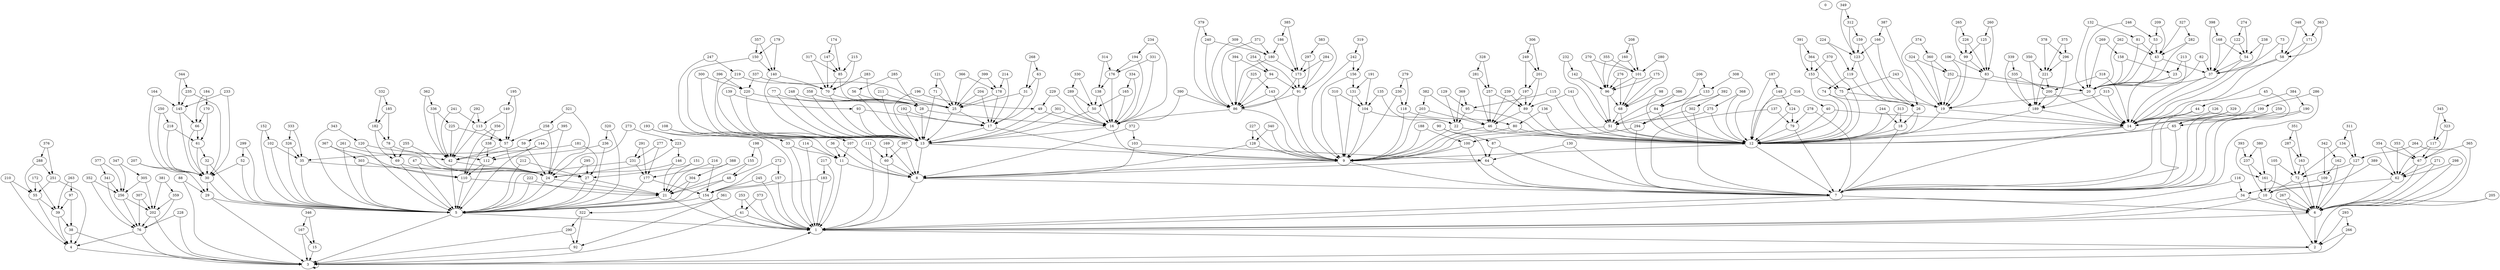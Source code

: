 digraph my_graph {
0;
1;
2;
3;
4;
5;
6;
7;
8;
9;
10;
11;
12;
13;
14;
15;
16;
17;
18;
19;
20;
21;
22;
23;
24;
25;
26;
27;
28;
29;
30;
31;
32;
33;
34;
35;
36;
37;
38;
39;
40;
41;
42;
43;
44;
45;
46;
47;
48;
49;
50;
51;
52;
53;
54;
55;
56;
57;
58;
59;
60;
61;
62;
63;
64;
65;
66;
67;
68;
69;
70;
71;
72;
73;
74;
75;
76;
77;
78;
79;
80;
81;
82;
83;
84;
85;
86;
87;
88;
89;
90;
91;
92;
93;
94;
95;
96;
97;
98;
99;
100;
101;
102;
103;
104;
105;
106;
107;
108;
109;
110;
111;
112;
113;
114;
115;
116;
117;
118;
119;
120;
121;
122;
123;
124;
125;
126;
127;
128;
129;
130;
131;
132;
133;
134;
135;
136;
137;
138;
139;
140;
141;
142;
143;
144;
145;
146;
147;
148;
149;
150;
151;
152;
153;
154;
155;
156;
157;
158;
159;
160;
161;
162;
163;
164;
165;
166;
167;
168;
169;
170;
171;
172;
173;
174;
175;
176;
177;
178;
179;
180;
181;
182;
183;
184;
185;
186;
187;
188;
189;
190;
191;
192;
193;
194;
195;
196;
197;
198;
199;
200;
201;
202;
203;
204;
205;
206;
207;
208;
209;
210;
211;
212;
213;
214;
215;
216;
217;
218;
219;
220;
221;
222;
223;
224;
225;
226;
227;
228;
229;
230;
231;
232;
233;
234;
235;
236;
237;
238;
239;
240;
241;
242;
243;
244;
245;
246;
247;
248;
249;
250;
251;
252;
253;
254;
255;
256;
257;
258;
259;
260;
261;
262;
263;
264;
265;
266;
267;
268;
269;
270;
271;
272;
273;
274;
275;
276;
277;
278;
279;
280;
281;
282;
283;
284;
285;
286;
287;
288;
289;
290;
291;
292;
293;
294;
295;
296;
297;
298;
299;
300;
301;
302;
303;
304;
305;
306;
307;
308;
309;
310;
311;
312;
313;
314;
315;
316;
317;
318;
319;
320;
321;
322;
323;
324;
325;
326;
327;
328;
329;
330;
331;
332;
333;
334;
335;
336;
337;
338;
339;
340;
341;
342;
343;
344;
345;
346;
347;
348;
349;
350;
351;
352;
353;
354;
355;
356;
357;
358;
359;
360;
361;
362;
363;
364;
365;
366;
367;
368;
369;
370;
371;
372;
373;
374;
375;
376;
377;
378;
379;
380;
381;
382;
383;
384;
385;
386;
387;
388;
389;
390;
391;
392;
393;
394;
395;
396;
397;
398;
399;
1->2
2->3
3->1
3->3
4->3
5->3
5->1
6->1
6->2
7->6
7->1
8->7
8->1
9->8
9->7
10->6
10->1
11->8
11->1
12->9
12->7
13->9
13->8
14->12
14->7
15->3
16->13
16->9
17->13
17->9
18->12
18->7
19->14
19->12
20->19
20->14
21->5
21->1
22->12
22->9
23->20
23->14
24->21
24->5
25->17
25->13
26->18
26->12
27->21
27->5
28->16
28->13
29->5
29->3
30->29
30->5
31->25
31->17
32->30
32->5
33->11
33->1
34->6
34->1
35->27
35->5
36->11
36->8
37->20
37->14
38->4
38->3
39->38
39->4
40->14
40->12
41->3
41->1
42->24
42->5
43->37
43->20
44->14
44->7
45->44
45->7
46->12
46->9
47->24
47->5
48->21
48->5
49->16
49->13
50->16
50->13
51->12
51->9
52->30
52->5
53->43
53->20
54->37
54->14
55->39
55->4
56->28
56->13
57->42
57->24
58->37
58->14
59->42
59->24
60->8
60->1
61->32
61->30
62->10
62->6
63->31
63->17
64->8
64->7
65->12
65->7
66->61
66->30
67->62
67->6
68->51
68->12
69->24
69->5
70->28
70->13
71->25
71->13
72->10
72->6
73->58
73->37
74->26
74->12
75->19
75->12
76->4
76->3
77->28
77->13
78->69
78->24
79->12
79->7
80->12
80->9
81->43
81->20
82->37
82->20
83->20
83->19
84->51
84->12
85->70
85->28
86->16
86->9
87->64
87->7
88->29
88->3
89->46
89->12
90->87
90->64
91->86
91->9
92->3
93->17
93->13
94->91
94->86
95->22
95->12
96->68
96->51
97->39
97->38
98->68
98->12
99->83
99->19
100->9
100->7
101->96
101->68
102->35
102->5
103->64
103->8
104->22
104->9
105->72
105->10
106->83
106->19
107->11
107->8
108->107
108->11
109->34
109->6
110->21
110->5
111->60
111->1
112->110
112->5
113->57
113->42
114->11
114->1
115->95
115->12
116->34
116->1
117->67
117->62
118->80
118->9
119->74
119->26
120->112
120->5
121->71
121->25
122->54
122->37
123->119
123->26
124->79
124->12
125->99
125->83
126->14
126->7
127->72
127->6
128->9
128->8
129->95
129->22
130->64
130->7
131->104
131->9
132->81
132->20
133->84
133->12
134->127
134->72
135->104
135->22
136->80
136->12
137->79
137->7
138->50
138->16
139->93
139->13
140->70
140->13
141->89
141->12
142->96
142->51
143->86
143->9
144->112
144->5
145->66
145->30
146->24
146->21
147->85
147->70
148->124
148->12
149->113
149->57
150->140
150->13
151->27
151->21
152->102
152->5
153->75
153->12
154->5
154->1
155->48
155->21
156->131
156->9
157->154
157->1
158->23
158->20
159->123
159->26
160->101
160->96
161->10
161->6
162->109
162->6
163->72
163->6
164->145
164->30
165->50
165->16
166->123
166->26
167->15
167->3
168->54
168->37
169->60
169->8
170->66
170->61
171->58
171->14
172->55
172->39
173->91
173->86
174->147
174->85
175->96
175->68
176->138
176->16
177->154
177->5
178->25
178->17
179->150
179->140
180->173
180->86
181->35
181->27
182->78
182->69
183->154
183->1
184->170
184->66
185->182
185->78
186->180
186->173
187->148
187->12
188->100
188->9
189->14
189->12
190->65
190->7
191->131
191->104
192->17
192->13
193->33
193->1
194->176
194->16
195->149
195->57
196->49
196->13
197->89
197->46
198->155
198->48
199->14
199->7
200->189
200->14
201->197
201->89
202->76
202->3
203->46
203->9
204->25
204->17
205->6
205->2
206->133
206->84
207->30
207->29
208->160
208->101
209->53
209->43
210->55
210->4
211->25
211->13
212->27
212->5
213->23
213->14
214->178
214->17
215->85
215->70
216->177
216->154
217->183
217->1
218->61
218->30
219->70
219->13
220->25
220->13
221->200
221->189
222->21
222->5
223->146
223->24
224->123
224->119
225->57
225->42
226->99
226->83
227->128
227->9
228->76
228->3
229->49
229->16
230->118
230->9
231->177
231->5
232->142
232->51
233->145
233->30
234->194
234->16
235->145
235->30
236->112
236->5
237->161
237->10
238->54
238->14
239->89
239->46
240->180
240->86
241->113
241->42
242->156
242->9
243->75
243->19
244->18
244->12
245->154
245->1
246->53
246->20
247->219
247->13
248->28
248->13
249->201
249->197
250->218
250->30
251->55
251->4
252->20
252->19
253->41
253->1
254->94
254->91
255->69
255->24
256->202
256->76
257->89
257->46
258->57
258->24
259->14
259->7
260->125
260->83
261->42
261->5
262->43
262->20
263->97
263->39
264->127
264->6
265->226
265->99
266->2
266->3
267->6
267->2
268->63
268->31
269->158
269->20
270->101
270->96
271->62
271->6
272->157
272->154
273->223
273->24
274->122
274->54
275->51
275->12
276->96
276->68
277->231
277->177
278->79
278->7
279->230
279->118
280->101
280->68
281->257
281->46
282->43
282->20
283->70
283->28
284->173
284->91
285->56
285->28
286->199
286->7
287->163
287->72
288->251
288->55
289->50
289->16
290->92
290->3
291->231
291->177
292->113
292->42
293->266
293->2
294->100
294->7
295->27
295->5
296->221
296->189
297->173
297->91
298->62
298->6
299->52
299->5
300->220
300->13
301->16
301->13
302->294
302->7
303->110
303->5
304->21
304->5
305->256
305->202
306->249
306->201
307->202
307->76
308->133
308->12
309->180
309->86
310->104
310->9
311->134
311->127
312->159
312->123
313->18
313->12
314->176
314->138
315->189
315->14
316->40
316->12
317->85
317->70
318->200
318->14
319->242
319->156
320->236
320->5
321->258
321->24
322->290
322->92
323->117
323->67
324->252
324->19
325->143
325->86
326->35
326->5
327->282
327->43
328->281
328->257
329->65
329->12
330->289
330->50
331->176
331->16
332->185
332->182
333->326
333->35
334->165
334->16
335->200
335->189
336->225
336->42
337->220
337->25
338->112
338->110
339->335
339->189
340->128
340->9
341->256
341->76
342->162
342->109
343->120
343->5
344->235
344->145
345->323
345->117
346->167
346->15
347->305
347->256
348->171
348->58
349->312
349->123
350->221
350->189
351->287
351->163
352->256
352->76
353->67
353->62
354->67
354->62
355->101
355->96
356->338
356->110
357->150
357->140
358->28
358->13
359->202
359->76
360->252
360->19
361->322
361->92
362->336
362->42
363->171
363->58
364->153
364->75
365->67
365->6
366->178
366->25
367->303
367->110
368->275
368->12
369->95
369->22
370->153
370->12
371->180
371->86
372->103
372->8
373->41
373->1
374->360
374->19
375->296
375->221
376->288
376->251
377->341
377->256
378->296
378->221
379->240
379->86
380->237
380->161
381->359
381->202
382->203
382->46
383->297
383->91
384->190
384->65
385->186
385->173
386->84
386->51
387->166
387->26
388->304
388->21
389->62
389->10
390->86
390->16
391->364
391->153
392->302
392->294
393->237
393->161
394->94
394->86
395->59
395->24
396->220
396->13
397->60
397->8
398->168
398->37
399->178
399->25
}